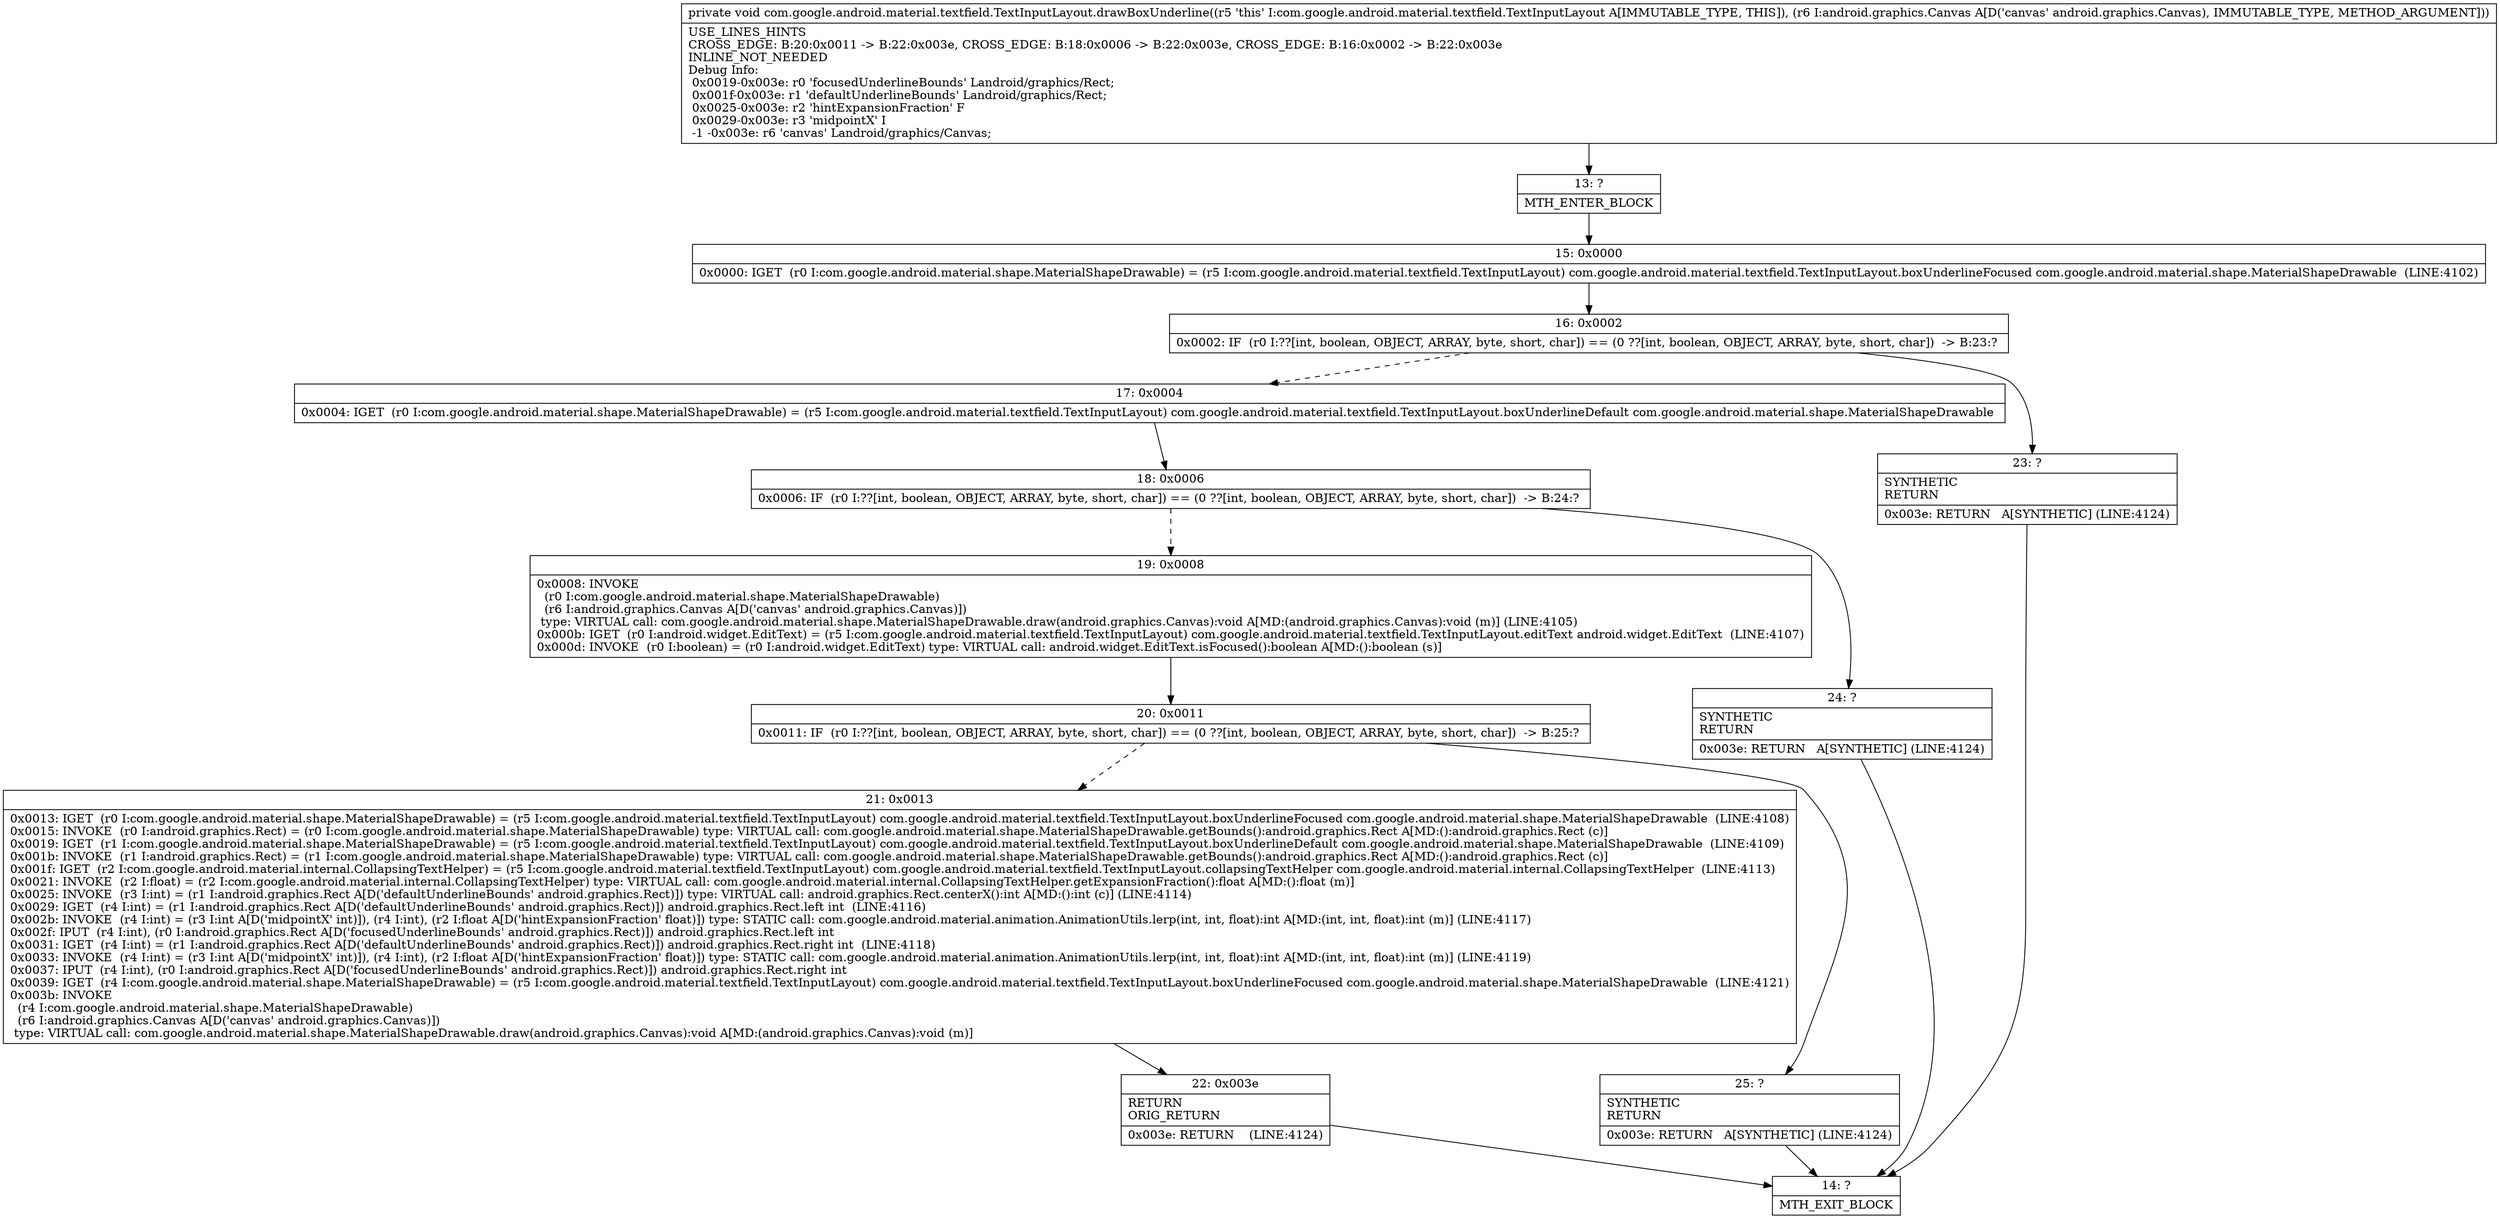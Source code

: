digraph "CFG forcom.google.android.material.textfield.TextInputLayout.drawBoxUnderline(Landroid\/graphics\/Canvas;)V" {
Node_13 [shape=record,label="{13\:\ ?|MTH_ENTER_BLOCK\l}"];
Node_15 [shape=record,label="{15\:\ 0x0000|0x0000: IGET  (r0 I:com.google.android.material.shape.MaterialShapeDrawable) = (r5 I:com.google.android.material.textfield.TextInputLayout) com.google.android.material.textfield.TextInputLayout.boxUnderlineFocused com.google.android.material.shape.MaterialShapeDrawable  (LINE:4102)\l}"];
Node_16 [shape=record,label="{16\:\ 0x0002|0x0002: IF  (r0 I:??[int, boolean, OBJECT, ARRAY, byte, short, char]) == (0 ??[int, boolean, OBJECT, ARRAY, byte, short, char])  \-\> B:23:? \l}"];
Node_17 [shape=record,label="{17\:\ 0x0004|0x0004: IGET  (r0 I:com.google.android.material.shape.MaterialShapeDrawable) = (r5 I:com.google.android.material.textfield.TextInputLayout) com.google.android.material.textfield.TextInputLayout.boxUnderlineDefault com.google.android.material.shape.MaterialShapeDrawable \l}"];
Node_18 [shape=record,label="{18\:\ 0x0006|0x0006: IF  (r0 I:??[int, boolean, OBJECT, ARRAY, byte, short, char]) == (0 ??[int, boolean, OBJECT, ARRAY, byte, short, char])  \-\> B:24:? \l}"];
Node_19 [shape=record,label="{19\:\ 0x0008|0x0008: INVOKE  \l  (r0 I:com.google.android.material.shape.MaterialShapeDrawable)\l  (r6 I:android.graphics.Canvas A[D('canvas' android.graphics.Canvas)])\l type: VIRTUAL call: com.google.android.material.shape.MaterialShapeDrawable.draw(android.graphics.Canvas):void A[MD:(android.graphics.Canvas):void (m)] (LINE:4105)\l0x000b: IGET  (r0 I:android.widget.EditText) = (r5 I:com.google.android.material.textfield.TextInputLayout) com.google.android.material.textfield.TextInputLayout.editText android.widget.EditText  (LINE:4107)\l0x000d: INVOKE  (r0 I:boolean) = (r0 I:android.widget.EditText) type: VIRTUAL call: android.widget.EditText.isFocused():boolean A[MD:():boolean (s)]\l}"];
Node_20 [shape=record,label="{20\:\ 0x0011|0x0011: IF  (r0 I:??[int, boolean, OBJECT, ARRAY, byte, short, char]) == (0 ??[int, boolean, OBJECT, ARRAY, byte, short, char])  \-\> B:25:? \l}"];
Node_21 [shape=record,label="{21\:\ 0x0013|0x0013: IGET  (r0 I:com.google.android.material.shape.MaterialShapeDrawable) = (r5 I:com.google.android.material.textfield.TextInputLayout) com.google.android.material.textfield.TextInputLayout.boxUnderlineFocused com.google.android.material.shape.MaterialShapeDrawable  (LINE:4108)\l0x0015: INVOKE  (r0 I:android.graphics.Rect) = (r0 I:com.google.android.material.shape.MaterialShapeDrawable) type: VIRTUAL call: com.google.android.material.shape.MaterialShapeDrawable.getBounds():android.graphics.Rect A[MD:():android.graphics.Rect (c)]\l0x0019: IGET  (r1 I:com.google.android.material.shape.MaterialShapeDrawable) = (r5 I:com.google.android.material.textfield.TextInputLayout) com.google.android.material.textfield.TextInputLayout.boxUnderlineDefault com.google.android.material.shape.MaterialShapeDrawable  (LINE:4109)\l0x001b: INVOKE  (r1 I:android.graphics.Rect) = (r1 I:com.google.android.material.shape.MaterialShapeDrawable) type: VIRTUAL call: com.google.android.material.shape.MaterialShapeDrawable.getBounds():android.graphics.Rect A[MD:():android.graphics.Rect (c)]\l0x001f: IGET  (r2 I:com.google.android.material.internal.CollapsingTextHelper) = (r5 I:com.google.android.material.textfield.TextInputLayout) com.google.android.material.textfield.TextInputLayout.collapsingTextHelper com.google.android.material.internal.CollapsingTextHelper  (LINE:4113)\l0x0021: INVOKE  (r2 I:float) = (r2 I:com.google.android.material.internal.CollapsingTextHelper) type: VIRTUAL call: com.google.android.material.internal.CollapsingTextHelper.getExpansionFraction():float A[MD:():float (m)]\l0x0025: INVOKE  (r3 I:int) = (r1 I:android.graphics.Rect A[D('defaultUnderlineBounds' android.graphics.Rect)]) type: VIRTUAL call: android.graphics.Rect.centerX():int A[MD:():int (c)] (LINE:4114)\l0x0029: IGET  (r4 I:int) = (r1 I:android.graphics.Rect A[D('defaultUnderlineBounds' android.graphics.Rect)]) android.graphics.Rect.left int  (LINE:4116)\l0x002b: INVOKE  (r4 I:int) = (r3 I:int A[D('midpointX' int)]), (r4 I:int), (r2 I:float A[D('hintExpansionFraction' float)]) type: STATIC call: com.google.android.material.animation.AnimationUtils.lerp(int, int, float):int A[MD:(int, int, float):int (m)] (LINE:4117)\l0x002f: IPUT  (r4 I:int), (r0 I:android.graphics.Rect A[D('focusedUnderlineBounds' android.graphics.Rect)]) android.graphics.Rect.left int \l0x0031: IGET  (r4 I:int) = (r1 I:android.graphics.Rect A[D('defaultUnderlineBounds' android.graphics.Rect)]) android.graphics.Rect.right int  (LINE:4118)\l0x0033: INVOKE  (r4 I:int) = (r3 I:int A[D('midpointX' int)]), (r4 I:int), (r2 I:float A[D('hintExpansionFraction' float)]) type: STATIC call: com.google.android.material.animation.AnimationUtils.lerp(int, int, float):int A[MD:(int, int, float):int (m)] (LINE:4119)\l0x0037: IPUT  (r4 I:int), (r0 I:android.graphics.Rect A[D('focusedUnderlineBounds' android.graphics.Rect)]) android.graphics.Rect.right int \l0x0039: IGET  (r4 I:com.google.android.material.shape.MaterialShapeDrawable) = (r5 I:com.google.android.material.textfield.TextInputLayout) com.google.android.material.textfield.TextInputLayout.boxUnderlineFocused com.google.android.material.shape.MaterialShapeDrawable  (LINE:4121)\l0x003b: INVOKE  \l  (r4 I:com.google.android.material.shape.MaterialShapeDrawable)\l  (r6 I:android.graphics.Canvas A[D('canvas' android.graphics.Canvas)])\l type: VIRTUAL call: com.google.android.material.shape.MaterialShapeDrawable.draw(android.graphics.Canvas):void A[MD:(android.graphics.Canvas):void (m)]\l}"];
Node_22 [shape=record,label="{22\:\ 0x003e|RETURN\lORIG_RETURN\l|0x003e: RETURN    (LINE:4124)\l}"];
Node_14 [shape=record,label="{14\:\ ?|MTH_EXIT_BLOCK\l}"];
Node_25 [shape=record,label="{25\:\ ?|SYNTHETIC\lRETURN\l|0x003e: RETURN   A[SYNTHETIC] (LINE:4124)\l}"];
Node_24 [shape=record,label="{24\:\ ?|SYNTHETIC\lRETURN\l|0x003e: RETURN   A[SYNTHETIC] (LINE:4124)\l}"];
Node_23 [shape=record,label="{23\:\ ?|SYNTHETIC\lRETURN\l|0x003e: RETURN   A[SYNTHETIC] (LINE:4124)\l}"];
MethodNode[shape=record,label="{private void com.google.android.material.textfield.TextInputLayout.drawBoxUnderline((r5 'this' I:com.google.android.material.textfield.TextInputLayout A[IMMUTABLE_TYPE, THIS]), (r6 I:android.graphics.Canvas A[D('canvas' android.graphics.Canvas), IMMUTABLE_TYPE, METHOD_ARGUMENT]))  | USE_LINES_HINTS\lCROSS_EDGE: B:20:0x0011 \-\> B:22:0x003e, CROSS_EDGE: B:18:0x0006 \-\> B:22:0x003e, CROSS_EDGE: B:16:0x0002 \-\> B:22:0x003e\lINLINE_NOT_NEEDED\lDebug Info:\l  0x0019\-0x003e: r0 'focusedUnderlineBounds' Landroid\/graphics\/Rect;\l  0x001f\-0x003e: r1 'defaultUnderlineBounds' Landroid\/graphics\/Rect;\l  0x0025\-0x003e: r2 'hintExpansionFraction' F\l  0x0029\-0x003e: r3 'midpointX' I\l  \-1 \-0x003e: r6 'canvas' Landroid\/graphics\/Canvas;\l}"];
MethodNode -> Node_13;Node_13 -> Node_15;
Node_15 -> Node_16;
Node_16 -> Node_17[style=dashed];
Node_16 -> Node_23;
Node_17 -> Node_18;
Node_18 -> Node_19[style=dashed];
Node_18 -> Node_24;
Node_19 -> Node_20;
Node_20 -> Node_21[style=dashed];
Node_20 -> Node_25;
Node_21 -> Node_22;
Node_22 -> Node_14;
Node_25 -> Node_14;
Node_24 -> Node_14;
Node_23 -> Node_14;
}

